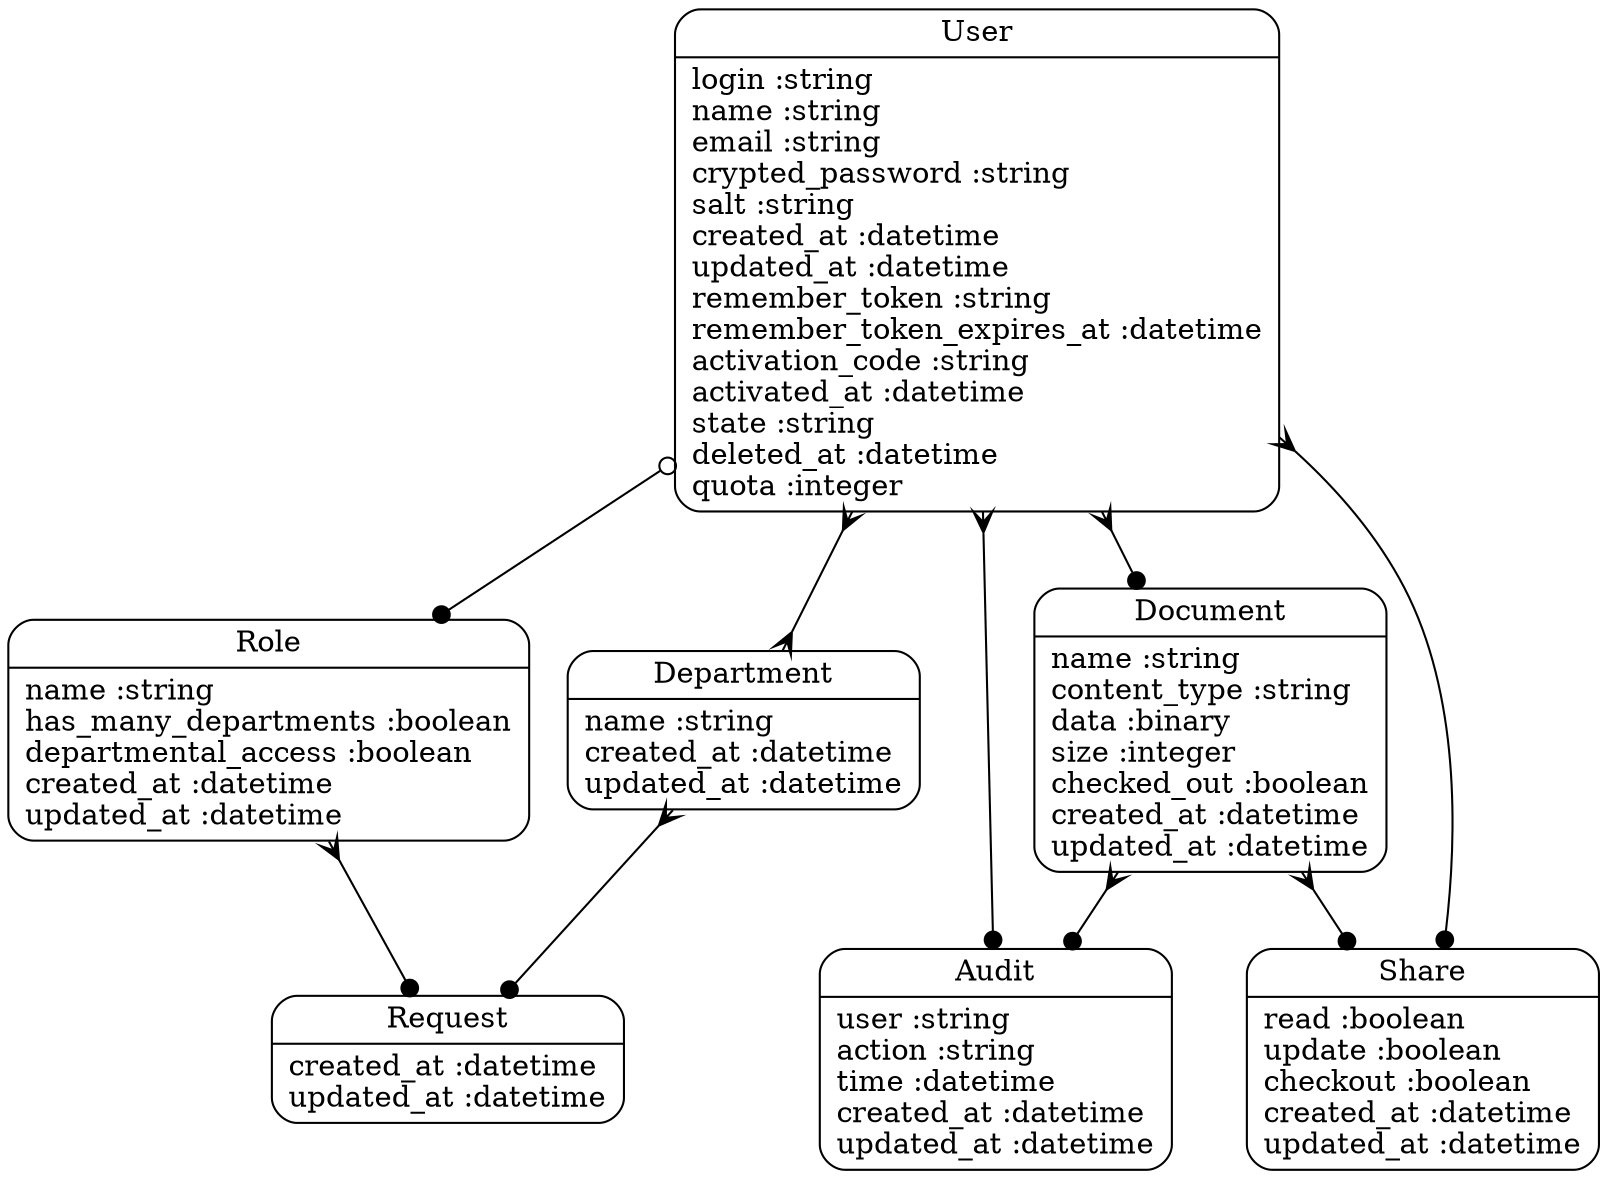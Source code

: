 digraph models_diagram {
	graph[overlap=false, splines=true]
	"Role" [shape=Mrecord, label="{Role|name :string\lhas_many_departments :boolean\ldepartmental_access :boolean\lcreated_at :datetime\lupdated_at :datetime\l}"]
	"Audit" [shape=Mrecord, label="{Audit|user :string\laction :string\ltime :datetime\lcreated_at :datetime\lupdated_at :datetime\l}"]
	"Request" [shape=Mrecord, label="{Request|created_at :datetime\lupdated_at :datetime\l}"]
	"User" [shape=Mrecord, label="{User|login :string\lname :string\lemail :string\lcrypted_password :string\lsalt :string\lcreated_at :datetime\lupdated_at :datetime\lremember_token :string\lremember_token_expires_at :datetime\lactivation_code :string\lactivated_at :datetime\lstate :string\ldeleted_at :datetime\lquota :integer\l}"]
	"Department" [shape=Mrecord, label="{Department|name :string\lcreated_at :datetime\lupdated_at :datetime\l}"]
	"Share" [shape=Mrecord, label="{Share|read :boolean\lupdate :boolean\lcheckout :boolean\lcreated_at :datetime\lupdated_at :datetime\l}"]
	"Document" [shape=Mrecord, label="{Document|name :string\lcontent_type :string\ldata :binary\lsize :integer\lchecked_out :boolean\lcreated_at :datetime\lupdated_at :datetime\l}"]
	"Role" -> "Request" [arrowtail=crow, arrowhead=dot, dir=both]
	"User" -> "Audit" [arrowtail=crow, arrowhead=dot, dir=both]
	"User" -> "Share" [arrowtail=crow, arrowhead=dot, dir=both]
	"User" -> "Department" [arrowtail=crow, arrowhead=crow, dir=both]
	"User" -> "Document" [arrowtail=crow, arrowhead=dot, dir=both]
	"User" -> "Role" [arrowtail=odot, arrowhead=dot, dir=both]
	"Department" -> "Request" [arrowtail=crow, arrowhead=dot, dir=both]
	"Document" -> "Audit" [arrowtail=crow, arrowhead=dot, dir=both]
	"Document" -> "Share" [arrowtail=crow, arrowhead=dot, dir=both]
}
